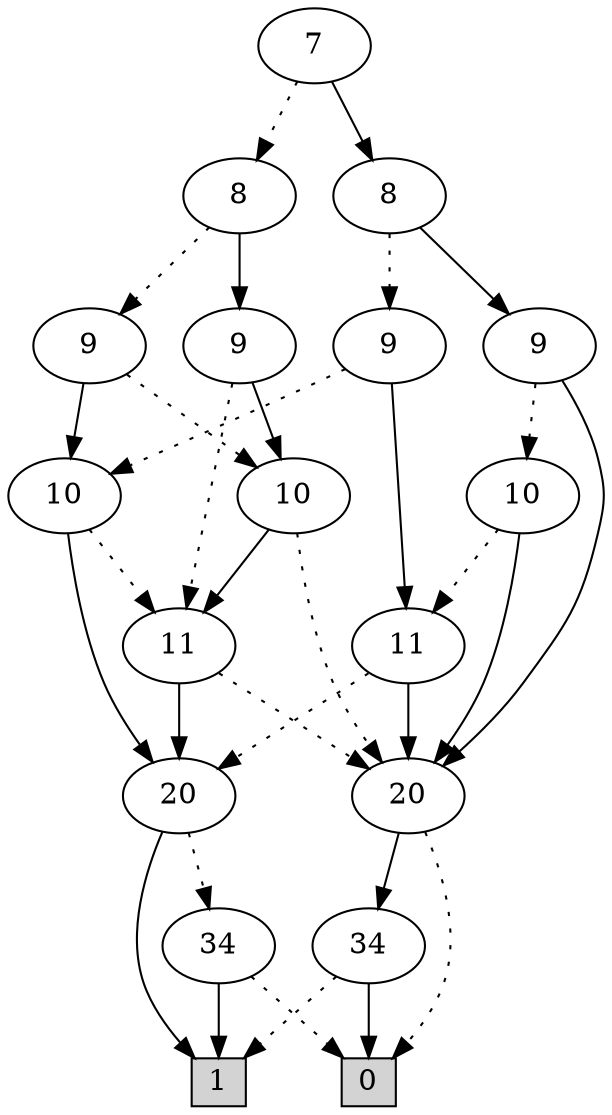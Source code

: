 digraph G {
0 [shape=box, label="0", style=filled, shape=box, height=0.3, width=0.3];
1 [shape=box, label="1", style=filled, shape=box, height=0.3, width=0.3];
50200 [label="7"];
50200 -> 50194 [style=dotted];
50200 -> 50199 [style=filled];
50194 [label="8"];
50194 -> 50192 [style=dotted];
50194 -> 50193 [style=filled];
50192 [label="9"];
50192 -> 50190 [style=dotted];
50192 -> 50191 [style=filled];
50190 [label="10"];
50190 -> 50173 [style=dotted];
50190 -> 50189 [style=filled];
50173 [label="20"];
50173 -> 0 [style=dotted];
50173 -> 71 [style=filled];
71 [label="34"];
71 -> 1 [style=dotted];
71 -> 0 [style=filled];
50189 [label="11"];
50189 -> 50173 [style=dotted];
50189 -> 50188 [style=filled];
50188 [label="20"];
50188 -> 70 [style=dotted];
50188 -> 1 [style=filled];
70 [label="34"];
70 -> 0 [style=dotted];
70 -> 1 [style=filled];
50191 [label="10"];
50191 -> 50189 [style=dotted];
50191 -> 50188 [style=filled];
50193 [label="9"];
50193 -> 50189 [style=dotted];
50193 -> 50190 [style=filled];
50199 [label="8"];
50199 -> 50196 [style=dotted];
50199 -> 50198 [style=filled];
50196 [label="9"];
50196 -> 50191 [style=dotted];
50196 -> 50195 [style=filled];
50195 [label="11"];
50195 -> 50188 [style=dotted];
50195 -> 50173 [style=filled];
50198 [label="9"];
50198 -> 50197 [style=dotted];
50198 -> 50173 [style=filled];
50197 [label="10"];
50197 -> 50195 [style=dotted];
50197 -> 50173 [style=filled];
}
